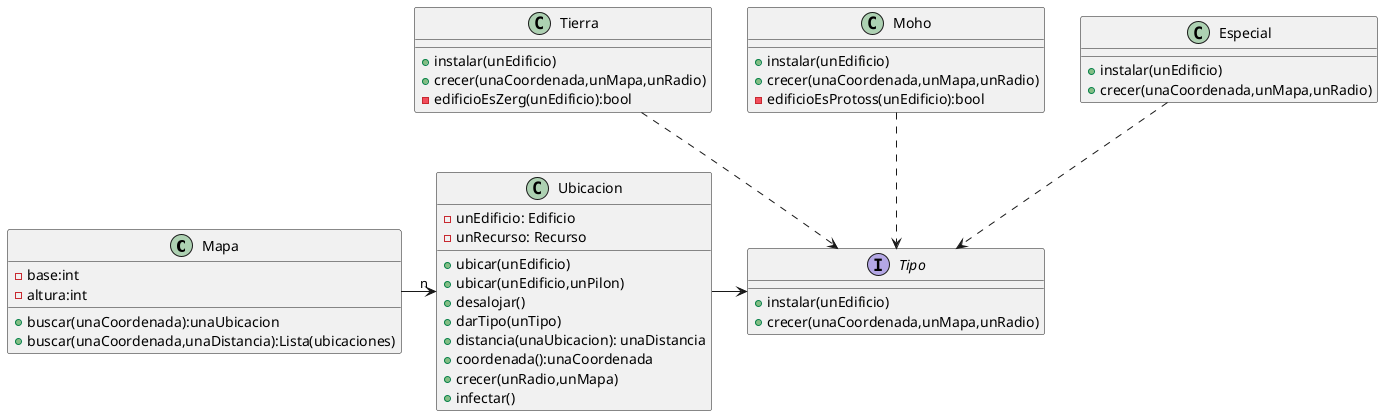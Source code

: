 @startuml
'https://plantuml.com/sequence-diagram

class Mapa{
    -base:int
    -altura:int
    +buscar(unaCoordenada):unaUbicacion
    +buscar(unaCoordenada,unaDistancia):Lista(ubicaciones)
}

class Ubicacion{
    -unEdificio: Edificio
    -unRecurso: Recurso

    +ubicar(unEdificio)
    +ubicar(unEdificio,unPilon)
    +desalojar()
    +darTipo(unTipo)
    +distancia(unaUbicacion): unaDistancia
    +coordenada():unaCoordenada
    +crecer(unRadio,unMapa)
    +infectar()
}

interface Tipo {
    +instalar(unEdificio)
    +crecer(unaCoordenada,unMapa,unRadio)
}

class Tierra{
     +instalar(unEdificio)
     +crecer(unaCoordenada,unMapa,unRadio)
     -edificioEsZerg(unEdificio):bool
}
class Moho{
     +instalar(unEdificio)
     +crecer(unaCoordenada,unMapa,unRadio)
     -edificioEsProtoss(unEdificio):bool
}
class Especial{
     +instalar(unEdificio)
     +crecer(unaCoordenada,unMapa,unRadio)
}

Mapa -> "n" Ubicacion
Ubicacion -> Tipo
Tierra ..> Tipo
Moho ..> Tipo
Especial ..> Tipo
@enduml